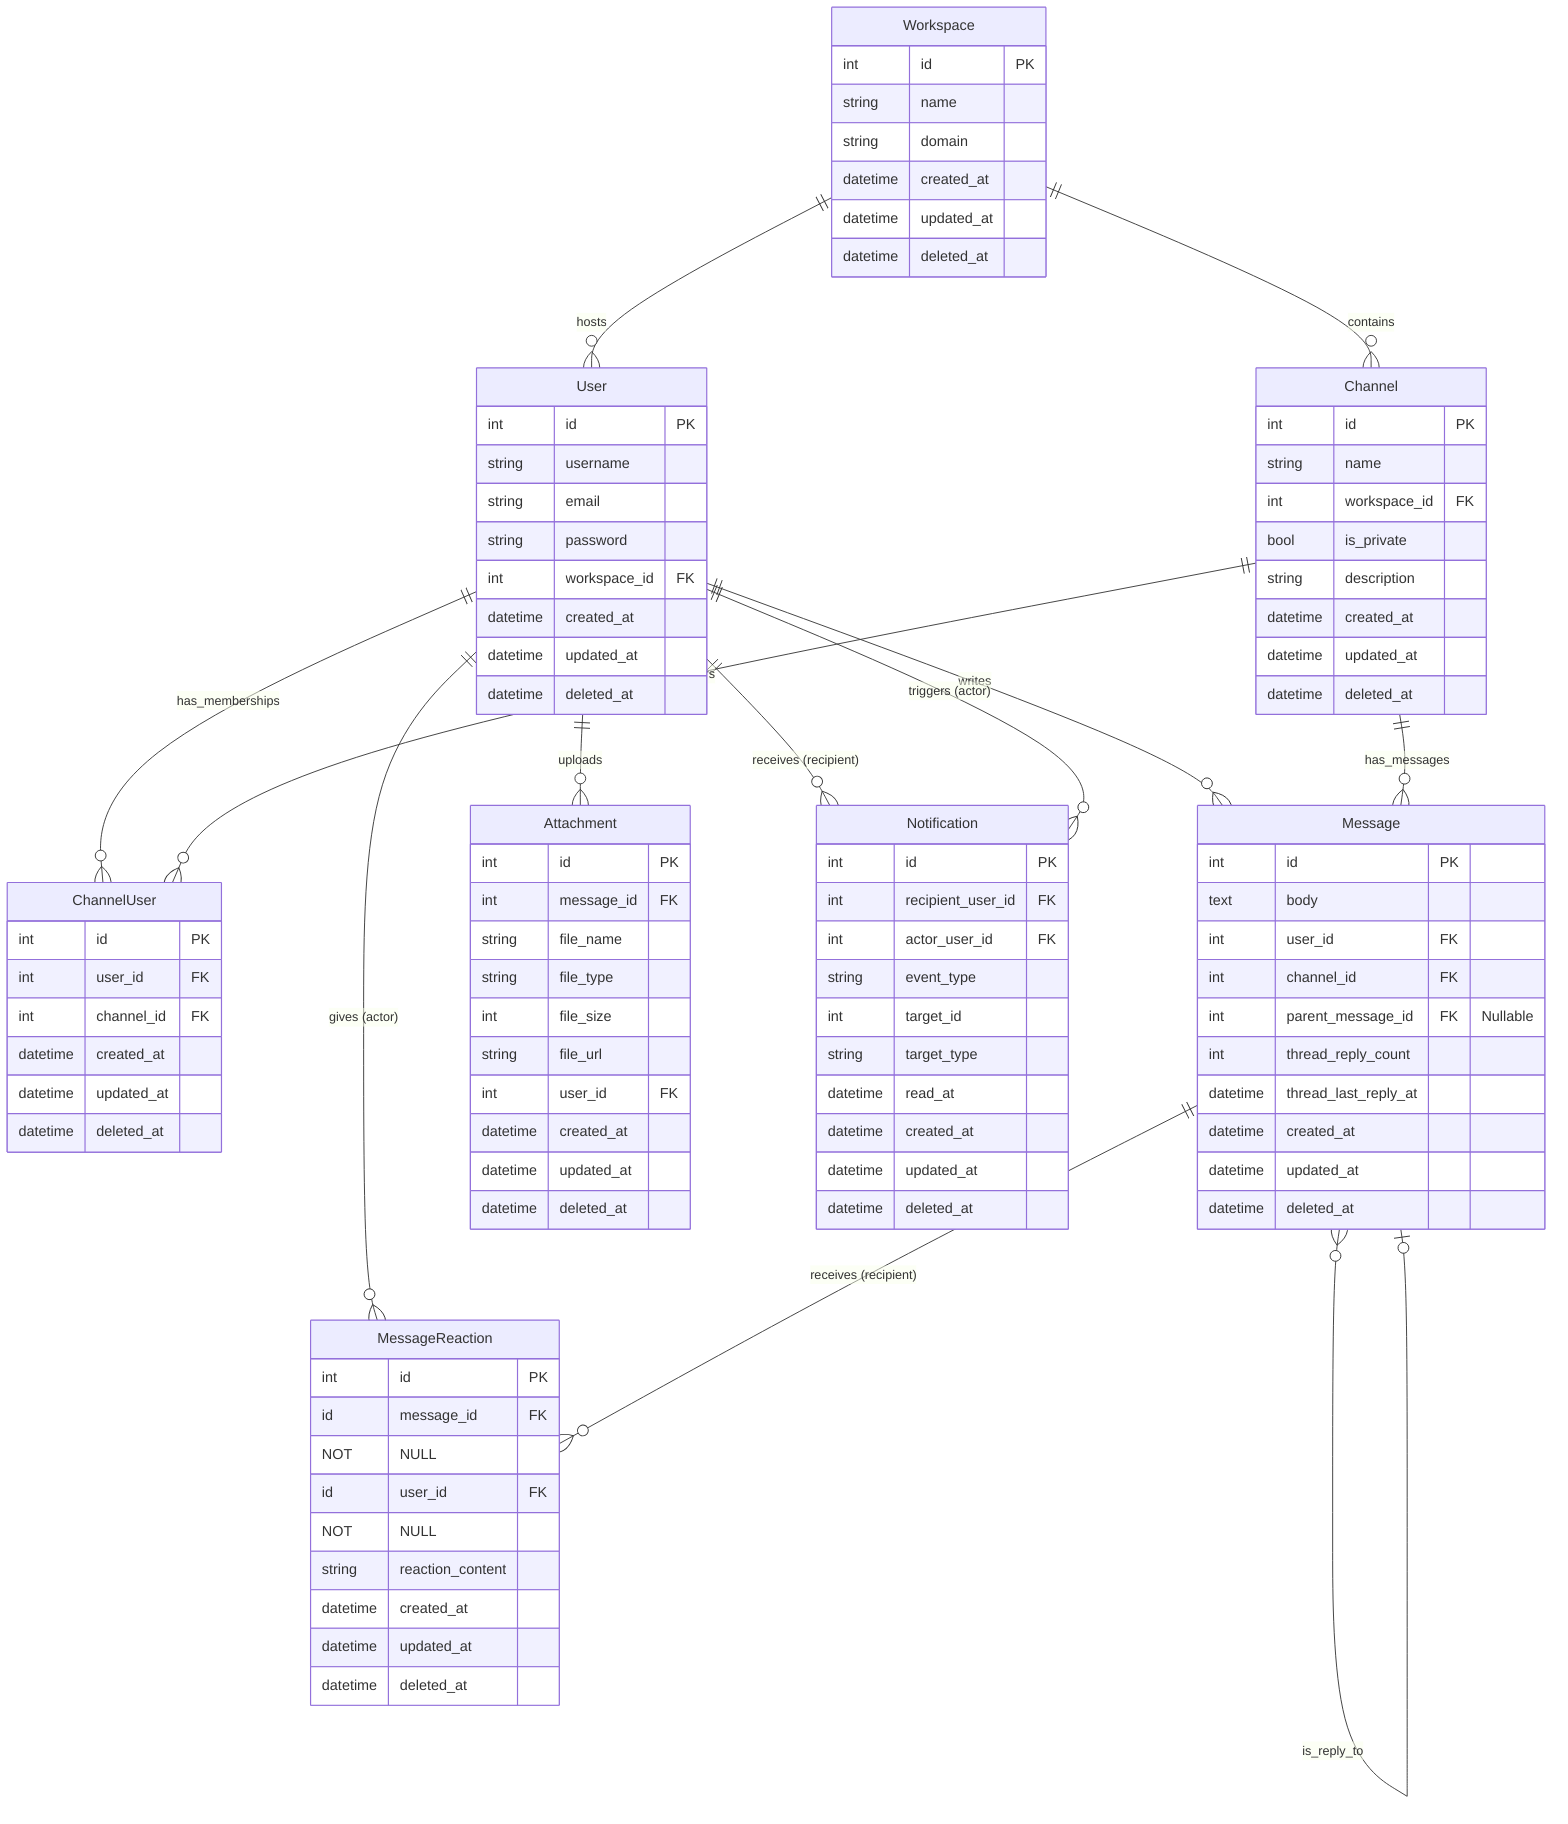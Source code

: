 erDiagram
    %% --- ENTIDADES ---

    Workspace {
        int id PK
        string name
        string domain
        datetime created_at
        datetime updated_at
        datetime deleted_at
    }

    User {
        int id PK
        string username
        string email
        string password
        int workspace_id FK
        datetime created_at
        datetime updated_at
        datetime deleted_at
    }
    
    Channel {
        int id PK
        string name
        int workspace_id FK
        bool is_private
        string description
        datetime created_at
        datetime updated_at
        datetime deleted_at
    }

    ChannelUser {
        int id PK
        int user_id FK
        int channel_id FK
        datetime created_at
        datetime updated_at
        datetime deleted_at
    }

    Message {
        int id PK
        text body   
        int user_id FK
        int channel_id FK
        int parent_message_id FK "Nullable"
        int thread_reply_count
        datetime thread_last_reply_at
        datetime created_at
        datetime updated_at
        datetime deleted_at
    }

    Attachment {
        int id PK
        int message_id FK
        string file_name
        string file_type
        int file_size
        string file_url
        int user_id FK
        datetime created_at
        datetime updated_at
        datetime deleted_at
    }

    Notification {
        int id PK
        int recipient_user_id FK
        int actor_user_id FK
        string event_type
        int target_id
        string target_type
        datetime read_at
        datetime created_at
        datetime updated_at
        datetime deleted_at
    }

    MessageReaction {
        int id PK
        id message_id FK NOT NULL
        id user_id FK NOT NULL
        string reaction_content
        datetime created_at
        datetime updated_at
        datetime deleted_at
        
    }
    
    %% --- RELACIONES ---

    %% Relaciones del Workspace
    Workspace ||--o{ User : "hosts"
    Workspace ||--o{ Channel : "contains"

    %% Relaciones del Usuario
    User ||--o{ Message : "writes"
    User ||--o{ Attachment : "uploads"
    User ||--o{ ChannelUser : "has_memberships"

    %% Relaciones del Canal
    Channel ||--o{ Message : "has_messages"
    Channel ||--o{ ChannelUser : "has_members"

    %% Relación auto-referenciada para Hilos (Threads)
    Message }o--o| Message : "is_reply_to"

    %% Relaciones de Notificación
    User ||--o{ Notification : "receives (recipient)"
    User ||--o{ Notification : "triggers (actor)"

    %% Relaciones de Reaction
    User ||--o{ MessageReaction : "gives (actor)"
    Message ||--o{ MessageReaction : "receives (recipient)"